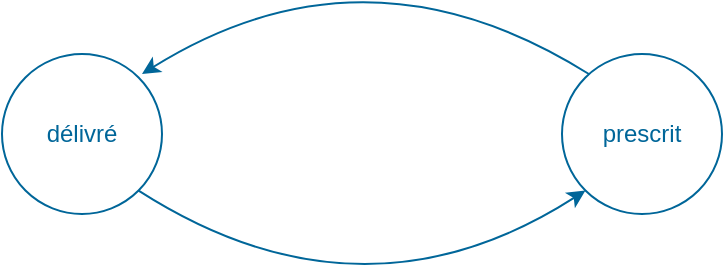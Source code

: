 <mxfile version="18.0.1" type="device"><diagram id="K4nmW9o1ZZ_pAeHqMJ6g" name="Page-1"><mxGraphModel dx="1038" dy="641" grid="1" gridSize="10" guides="1" tooltips="1" connect="1" arrows="1" fold="1" page="1" pageScale="1" pageWidth="827" pageHeight="1169" math="0" shadow="0"><root><mxCell id="0"/><mxCell id="1" parent="0"/><mxCell id="wIZ6d75bga-509rIerIo-3" style="edgeStyle=entityRelationEdgeStyle;rounded=0;orthogonalLoop=1;jettySize=auto;html=1;exitX=1;exitY=0;exitDx=0;exitDy=0;entryX=0;entryY=0;entryDx=0;entryDy=0;fontColor=#006699;strokeColor=none;" edge="1" parent="1" source="wIZ6d75bga-509rIerIo-1" target="wIZ6d75bga-509rIerIo-2"><mxGeometry relative="1" as="geometry"/></mxCell><mxCell id="wIZ6d75bga-509rIerIo-1" value="délivré" style="ellipse;whiteSpace=wrap;html=1;strokeColor=#006699;fontColor=#006699;rounded=0;" vertex="1" parent="1"><mxGeometry x="160" y="200" width="80" height="80" as="geometry"/></mxCell><mxCell id="wIZ6d75bga-509rIerIo-2" value="prescrit" style="ellipse;whiteSpace=wrap;html=1;strokeColor=#006699;fontColor=#006699;rounded=0;" vertex="1" parent="1"><mxGeometry x="440" y="200" width="80" height="80" as="geometry"/></mxCell><mxCell id="wIZ6d75bga-509rIerIo-5" value="" style="curved=1;endArrow=classic;html=1;fontColor=#006699;strokeColor=#006699;entryX=0;entryY=1;entryDx=0;entryDy=0;exitX=1;exitY=1;exitDx=0;exitDy=0;" edge="1" parent="1" source="wIZ6d75bga-509rIerIo-1" target="wIZ6d75bga-509rIerIo-2"><mxGeometry width="50" height="50" relative="1" as="geometry"><mxPoint x="390" y="360" as="sourcePoint"/><mxPoint x="440" y="310" as="targetPoint"/><Array as="points"><mxPoint x="340" y="340"/></Array></mxGeometry></mxCell><mxCell id="wIZ6d75bga-509rIerIo-7" value="" style="curved=1;endArrow=classic;html=1;fontColor=#006699;strokeColor=#006699;entryX=0;entryY=1;entryDx=0;entryDy=0;exitX=1;exitY=1;exitDx=0;exitDy=0;" edge="1" parent="1"><mxGeometry width="50" height="50" relative="1" as="geometry"><mxPoint x="453.436" y="210.004" as="sourcePoint"/><mxPoint x="230.004" y="210.004" as="targetPoint"/><Array as="points"><mxPoint x="342" y="140"/></Array></mxGeometry></mxCell></root></mxGraphModel></diagram></mxfile>